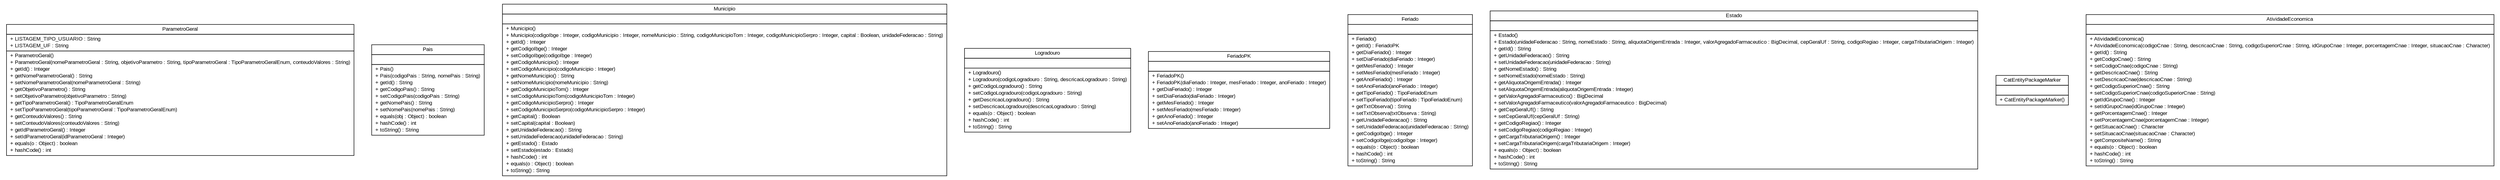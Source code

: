 #!/usr/local/bin/dot
#
# Class diagram 
# Generated by UMLGraph version R5_6 (http://www.umlgraph.org/)
#

digraph G {
	edge [fontname="arial",fontsize=10,labelfontname="arial",labelfontsize=10];
	node [fontname="arial",fontsize=10,shape=plaintext];
	nodesep=0.25;
	ranksep=0.5;
	// br.gov.to.sefaz.par.gestao.persistence.entity.ParametroGeral
	c372 [label=<<table title="br.gov.to.sefaz.par.gestao.persistence.entity.ParametroGeral" border="0" cellborder="1" cellspacing="0" cellpadding="2" port="p" href="./ParametroGeral.html">
		<tr><td><table border="0" cellspacing="0" cellpadding="1">
<tr><td align="center" balign="center"> ParametroGeral </td></tr>
		</table></td></tr>
		<tr><td><table border="0" cellspacing="0" cellpadding="1">
<tr><td align="left" balign="left"> + LISTAGEM_TIPO_USUARIO : String </td></tr>
<tr><td align="left" balign="left"> + LISTAGEM_UF : String </td></tr>
		</table></td></tr>
		<tr><td><table border="0" cellspacing="0" cellpadding="1">
<tr><td align="left" balign="left"> + ParametroGeral() </td></tr>
<tr><td align="left" balign="left"> + ParametroGeral(nomeParametroGeral : String, objetivoParametro : String, tipoParametroGeral : TipoParametroGeralEnum, conteudoValores : String) </td></tr>
<tr><td align="left" balign="left"> + getId() : Integer </td></tr>
<tr><td align="left" balign="left"> + getNomeParametroGeral() : String </td></tr>
<tr><td align="left" balign="left"> + setNomeParametroGeral(nomeParametroGeral : String) </td></tr>
<tr><td align="left" balign="left"> + getObjetivoParametro() : String </td></tr>
<tr><td align="left" balign="left"> + setObjetivoParametro(objetivoParametro : String) </td></tr>
<tr><td align="left" balign="left"> + getTipoParametroGeral() : TipoParametroGeralEnum </td></tr>
<tr><td align="left" balign="left"> + setTipoParametroGeral(tipoParametroGeral : TipoParametroGeralEnum) </td></tr>
<tr><td align="left" balign="left"> + getConteudoValores() : String </td></tr>
<tr><td align="left" balign="left"> + setConteudoValores(conteudoValores : String) </td></tr>
<tr><td align="left" balign="left"> + getIdParametroGeral() : Integer </td></tr>
<tr><td align="left" balign="left"> + setIdParametroGeral(idParametroGeral : Integer) </td></tr>
<tr><td align="left" balign="left"> + equals(o : Object) : boolean </td></tr>
<tr><td align="left" balign="left"> + hashCode() : int </td></tr>
		</table></td></tr>
		</table>>, URL="./ParametroGeral.html", fontname="arial", fontcolor="black", fontsize=10.0];
	// br.gov.to.sefaz.par.gestao.persistence.entity.Pais
	c373 [label=<<table title="br.gov.to.sefaz.par.gestao.persistence.entity.Pais" border="0" cellborder="1" cellspacing="0" cellpadding="2" port="p" href="./Pais.html">
		<tr><td><table border="0" cellspacing="0" cellpadding="1">
<tr><td align="center" balign="center"> Pais </td></tr>
		</table></td></tr>
		<tr><td><table border="0" cellspacing="0" cellpadding="1">
<tr><td align="left" balign="left">  </td></tr>
		</table></td></tr>
		<tr><td><table border="0" cellspacing="0" cellpadding="1">
<tr><td align="left" balign="left"> + Pais() </td></tr>
<tr><td align="left" balign="left"> + Pais(codigoPais : String, nomePais : String) </td></tr>
<tr><td align="left" balign="left"> + getId() : String </td></tr>
<tr><td align="left" balign="left"> + getCodigoPais() : String </td></tr>
<tr><td align="left" balign="left"> + setCodigoPais(codigoPais : String) </td></tr>
<tr><td align="left" balign="left"> + getNomePais() : String </td></tr>
<tr><td align="left" balign="left"> + setNomePais(nomePais : String) </td></tr>
<tr><td align="left" balign="left"> + equals(obj : Object) : boolean </td></tr>
<tr><td align="left" balign="left"> + hashCode() : int </td></tr>
<tr><td align="left" balign="left"> + toString() : String </td></tr>
		</table></td></tr>
		</table>>, URL="./Pais.html", fontname="arial", fontcolor="black", fontsize=10.0];
	// br.gov.to.sefaz.par.gestao.persistence.entity.Municipio
	c374 [label=<<table title="br.gov.to.sefaz.par.gestao.persistence.entity.Municipio" border="0" cellborder="1" cellspacing="0" cellpadding="2" port="p" href="./Municipio.html">
		<tr><td><table border="0" cellspacing="0" cellpadding="1">
<tr><td align="center" balign="center"> Municipio </td></tr>
		</table></td></tr>
		<tr><td><table border="0" cellspacing="0" cellpadding="1">
<tr><td align="left" balign="left">  </td></tr>
		</table></td></tr>
		<tr><td><table border="0" cellspacing="0" cellpadding="1">
<tr><td align="left" balign="left"> + Municipio() </td></tr>
<tr><td align="left" balign="left"> + Municipio(codigoIbge : Integer, codigoMunicipio : Integer, nomeMunicipio : String, codigoMunicipioTom : Integer, codigoMunicipioSerpro : Integer, capital : Boolean, unidadeFederacao : String) </td></tr>
<tr><td align="left" balign="left"> + getId() : Integer </td></tr>
<tr><td align="left" balign="left"> + getCodigoIbge() : Integer </td></tr>
<tr><td align="left" balign="left"> + setCodigoIbge(codigoIbge : Integer) </td></tr>
<tr><td align="left" balign="left"> + getCodigoMunicipio() : Integer </td></tr>
<tr><td align="left" balign="left"> + setCodigoMunicipio(codigoMunicipio : Integer) </td></tr>
<tr><td align="left" balign="left"> + getNomeMunicipio() : String </td></tr>
<tr><td align="left" balign="left"> + setNomeMunicipio(nomeMunicipio : String) </td></tr>
<tr><td align="left" balign="left"> + getCodigoMunicipioTom() : Integer </td></tr>
<tr><td align="left" balign="left"> + setCodigoMunicipioTom(codigoMunicipioTom : Integer) </td></tr>
<tr><td align="left" balign="left"> + getCodigoMunicipioSerpro() : Integer </td></tr>
<tr><td align="left" balign="left"> + setCodigoMunicipioSerpro(codigoMunicipioSerpro : Integer) </td></tr>
<tr><td align="left" balign="left"> + getCapital() : Boolean </td></tr>
<tr><td align="left" balign="left"> + setCapital(capital : Boolean) </td></tr>
<tr><td align="left" balign="left"> + getUnidadeFederacao() : String </td></tr>
<tr><td align="left" balign="left"> + setUnidadeFederacao(unidadeFederacao : String) </td></tr>
<tr><td align="left" balign="left"> + getEstado() : Estado </td></tr>
<tr><td align="left" balign="left"> + setEstado(estado : Estado) </td></tr>
<tr><td align="left" balign="left"> + hashCode() : int </td></tr>
<tr><td align="left" balign="left"> + equals(o : Object) : boolean </td></tr>
<tr><td align="left" balign="left"> + toString() : String </td></tr>
		</table></td></tr>
		</table>>, URL="./Municipio.html", fontname="arial", fontcolor="black", fontsize=10.0];
	// br.gov.to.sefaz.par.gestao.persistence.entity.Logradouro
	c375 [label=<<table title="br.gov.to.sefaz.par.gestao.persistence.entity.Logradouro" border="0" cellborder="1" cellspacing="0" cellpadding="2" port="p" href="./Logradouro.html">
		<tr><td><table border="0" cellspacing="0" cellpadding="1">
<tr><td align="center" balign="center"> Logradouro </td></tr>
		</table></td></tr>
		<tr><td><table border="0" cellspacing="0" cellpadding="1">
<tr><td align="left" balign="left">  </td></tr>
		</table></td></tr>
		<tr><td><table border="0" cellspacing="0" cellpadding="1">
<tr><td align="left" balign="left"> + Logradouro() </td></tr>
<tr><td align="left" balign="left"> + Logradouro(codigoLogradouro : String, descricaoLogradouro : String) </td></tr>
<tr><td align="left" balign="left"> + getCodigoLogradouro() : String </td></tr>
<tr><td align="left" balign="left"> + setCodigoLogradouro(codigoLogradouro : String) </td></tr>
<tr><td align="left" balign="left"> + getDescricaoLogradouro() : String </td></tr>
<tr><td align="left" balign="left"> + setDescricaoLogradouro(descricaoLogradouro : String) </td></tr>
<tr><td align="left" balign="left"> + equals(o : Object) : boolean </td></tr>
<tr><td align="left" balign="left"> + hashCode() : int </td></tr>
<tr><td align="left" balign="left"> + toString() : String </td></tr>
		</table></td></tr>
		</table>>, URL="./Logradouro.html", fontname="arial", fontcolor="black", fontsize=10.0];
	// br.gov.to.sefaz.par.gestao.persistence.entity.FeriadoPK
	c376 [label=<<table title="br.gov.to.sefaz.par.gestao.persistence.entity.FeriadoPK" border="0" cellborder="1" cellspacing="0" cellpadding="2" port="p" href="./FeriadoPK.html">
		<tr><td><table border="0" cellspacing="0" cellpadding="1">
<tr><td align="center" balign="center"> FeriadoPK </td></tr>
		</table></td></tr>
		<tr><td><table border="0" cellspacing="0" cellpadding="1">
<tr><td align="left" balign="left">  </td></tr>
		</table></td></tr>
		<tr><td><table border="0" cellspacing="0" cellpadding="1">
<tr><td align="left" balign="left"> + FeriadoPK() </td></tr>
<tr><td align="left" balign="left"> + FeriadoPK(diaFeriado : Integer, mesFeriado : Integer, anoFeriado : Integer) </td></tr>
<tr><td align="left" balign="left"> + getDiaFeriado() : Integer </td></tr>
<tr><td align="left" balign="left"> + setDiaFeriado(diaFeriado : Integer) </td></tr>
<tr><td align="left" balign="left"> + getMesFeriado() : Integer </td></tr>
<tr><td align="left" balign="left"> + setMesFeriado(mesFeriado : Integer) </td></tr>
<tr><td align="left" balign="left"> + getAnoFeriado() : Integer </td></tr>
<tr><td align="left" balign="left"> + setAnoFeriado(anoFeriado : Integer) </td></tr>
		</table></td></tr>
		</table>>, URL="./FeriadoPK.html", fontname="arial", fontcolor="black", fontsize=10.0];
	// br.gov.to.sefaz.par.gestao.persistence.entity.Feriado
	c377 [label=<<table title="br.gov.to.sefaz.par.gestao.persistence.entity.Feriado" border="0" cellborder="1" cellspacing="0" cellpadding="2" port="p" href="./Feriado.html">
		<tr><td><table border="0" cellspacing="0" cellpadding="1">
<tr><td align="center" balign="center"> Feriado </td></tr>
		</table></td></tr>
		<tr><td><table border="0" cellspacing="0" cellpadding="1">
<tr><td align="left" balign="left">  </td></tr>
		</table></td></tr>
		<tr><td><table border="0" cellspacing="0" cellpadding="1">
<tr><td align="left" balign="left"> + Feriado() </td></tr>
<tr><td align="left" balign="left"> + getId() : FeriadoPK </td></tr>
<tr><td align="left" balign="left"> + getDiaFeriado() : Integer </td></tr>
<tr><td align="left" balign="left"> + setDiaFeriado(diaFeriado : Integer) </td></tr>
<tr><td align="left" balign="left"> + getMesFeriado() : Integer </td></tr>
<tr><td align="left" balign="left"> + setMesFeriado(mesFeriado : Integer) </td></tr>
<tr><td align="left" balign="left"> + getAnoFeriado() : Integer </td></tr>
<tr><td align="left" balign="left"> + setAnoFeriado(anoFeriado : Integer) </td></tr>
<tr><td align="left" balign="left"> + getTipoFeriado() : TipoFeriadoEnum </td></tr>
<tr><td align="left" balign="left"> + setTipoFeriado(tipoFeriado : TipoFeriadoEnum) </td></tr>
<tr><td align="left" balign="left"> + getTxtObserva() : String </td></tr>
<tr><td align="left" balign="left"> + setTxtObserva(txtObserva : String) </td></tr>
<tr><td align="left" balign="left"> + getUnidadeFederacao() : String </td></tr>
<tr><td align="left" balign="left"> + setUnidadeFederacao(unidadeFederacao : String) </td></tr>
<tr><td align="left" balign="left"> + getCodigoIbge() : Integer </td></tr>
<tr><td align="left" balign="left"> + setCodigoIbge(codigoIbge : Integer) </td></tr>
<tr><td align="left" balign="left"> + equals(o : Object) : boolean </td></tr>
<tr><td align="left" balign="left"> + hashCode() : int </td></tr>
<tr><td align="left" balign="left"> + toString() : String </td></tr>
		</table></td></tr>
		</table>>, URL="./Feriado.html", fontname="arial", fontcolor="black", fontsize=10.0];
	// br.gov.to.sefaz.par.gestao.persistence.entity.Estado
	c378 [label=<<table title="br.gov.to.sefaz.par.gestao.persistence.entity.Estado" border="0" cellborder="1" cellspacing="0" cellpadding="2" port="p" href="./Estado.html">
		<tr><td><table border="0" cellspacing="0" cellpadding="1">
<tr><td align="center" balign="center"> Estado </td></tr>
		</table></td></tr>
		<tr><td><table border="0" cellspacing="0" cellpadding="1">
<tr><td align="left" balign="left">  </td></tr>
		</table></td></tr>
		<tr><td><table border="0" cellspacing="0" cellpadding="1">
<tr><td align="left" balign="left"> + Estado() </td></tr>
<tr><td align="left" balign="left"> + Estado(unidadeFederacao : String, nomeEstado : String, aliquotaOrigemEntrada : Integer, valorAgregadoFarmaceutico : BigDecimal, cepGeralUf : String, codigoRegiao : Integer, cargaTributariaOrigem : Integer) </td></tr>
<tr><td align="left" balign="left"> + getId() : String </td></tr>
<tr><td align="left" balign="left"> + getUnidadeFederacao() : String </td></tr>
<tr><td align="left" balign="left"> + setUnidadeFederacao(unidadeFederacao : String) </td></tr>
<tr><td align="left" balign="left"> + getNomeEstado() : String </td></tr>
<tr><td align="left" balign="left"> + setNomeEstado(nomeEstado : String) </td></tr>
<tr><td align="left" balign="left"> + getAliquotaOrigemEntrada() : Integer </td></tr>
<tr><td align="left" balign="left"> + setAliquotaOrigemEntrada(aliquotaOrigemEntrada : Integer) </td></tr>
<tr><td align="left" balign="left"> + getValorAgregadoFarmaceutico() : BigDecimal </td></tr>
<tr><td align="left" balign="left"> + setValorAgregadoFarmaceutico(valorAgregadoFarmaceutico : BigDecimal) </td></tr>
<tr><td align="left" balign="left"> + getCepGeralUf() : String </td></tr>
<tr><td align="left" balign="left"> + setCepGeralUf(cepGeralUf : String) </td></tr>
<tr><td align="left" balign="left"> + getCodigoRegiao() : Integer </td></tr>
<tr><td align="left" balign="left"> + setCodigoRegiao(codigoRegiao : Integer) </td></tr>
<tr><td align="left" balign="left"> + getCargaTributariaOrigem() : Integer </td></tr>
<tr><td align="left" balign="left"> + setCargaTributariaOrigem(cargaTributariaOrigem : Integer) </td></tr>
<tr><td align="left" balign="left"> + equals(o : Object) : boolean </td></tr>
<tr><td align="left" balign="left"> + hashCode() : int </td></tr>
<tr><td align="left" balign="left"> + toString() : String </td></tr>
		</table></td></tr>
		</table>>, URL="./Estado.html", fontname="arial", fontcolor="black", fontsize=10.0];
	// br.gov.to.sefaz.par.gestao.persistence.entity.CatEntityPackageMarker
	c379 [label=<<table title="br.gov.to.sefaz.par.gestao.persistence.entity.CatEntityPackageMarker" border="0" cellborder="1" cellspacing="0" cellpadding="2" port="p" href="./CatEntityPackageMarker.html">
		<tr><td><table border="0" cellspacing="0" cellpadding="1">
<tr><td align="center" balign="center"> CatEntityPackageMarker </td></tr>
		</table></td></tr>
		<tr><td><table border="0" cellspacing="0" cellpadding="1">
<tr><td align="left" balign="left">  </td></tr>
		</table></td></tr>
		<tr><td><table border="0" cellspacing="0" cellpadding="1">
<tr><td align="left" balign="left"> + CatEntityPackageMarker() </td></tr>
		</table></td></tr>
		</table>>, URL="./CatEntityPackageMarker.html", fontname="arial", fontcolor="black", fontsize=10.0];
	// br.gov.to.sefaz.par.gestao.persistence.entity.AtividadeEconomica
	c380 [label=<<table title="br.gov.to.sefaz.par.gestao.persistence.entity.AtividadeEconomica" border="0" cellborder="1" cellspacing="0" cellpadding="2" port="p" href="./AtividadeEconomica.html">
		<tr><td><table border="0" cellspacing="0" cellpadding="1">
<tr><td align="center" balign="center"> AtividadeEconomica </td></tr>
		</table></td></tr>
		<tr><td><table border="0" cellspacing="0" cellpadding="1">
<tr><td align="left" balign="left">  </td></tr>
		</table></td></tr>
		<tr><td><table border="0" cellspacing="0" cellpadding="1">
<tr><td align="left" balign="left"> + AtividadeEconomica() </td></tr>
<tr><td align="left" balign="left"> + AtividadeEconomica(codigoCnae : String, descricaoCnae : String, codigoSuperiorCnae : String, idGrupoCnae : Integer, porcentagemCnae : Integer, situacaoCnae : Character) </td></tr>
<tr><td align="left" balign="left"> + getId() : String </td></tr>
<tr><td align="left" balign="left"> + getCodigoCnae() : String </td></tr>
<tr><td align="left" balign="left"> + setCodigoCnae(codigoCnae : String) </td></tr>
<tr><td align="left" balign="left"> + getDescricaoCnae() : String </td></tr>
<tr><td align="left" balign="left"> + setDescricaoCnae(descricaoCnae : String) </td></tr>
<tr><td align="left" balign="left"> + getCodigoSuperiorCnae() : String </td></tr>
<tr><td align="left" balign="left"> + setCodigoSuperiorCnae(codigoSuperiorCnae : String) </td></tr>
<tr><td align="left" balign="left"> + getIdGrupoCnae() : Integer </td></tr>
<tr><td align="left" balign="left"> + setIdGrupoCnae(idGrupoCnae : Integer) </td></tr>
<tr><td align="left" balign="left"> + getPorcentagemCnae() : Integer </td></tr>
<tr><td align="left" balign="left"> + setPorcentagemCnae(porcentagemCnae : Integer) </td></tr>
<tr><td align="left" balign="left"> + getSituacaoCnae() : Character </td></tr>
<tr><td align="left" balign="left"> + setSituacaoCnae(situacaoCnae : Character) </td></tr>
<tr><td align="left" balign="left"> + getCompositeName() : String </td></tr>
<tr><td align="left" balign="left"> + equals(o : Object) : boolean </td></tr>
<tr><td align="left" balign="left"> + hashCode() : int </td></tr>
<tr><td align="left" balign="left"> + toString() : String </td></tr>
		</table></td></tr>
		</table>>, URL="./AtividadeEconomica.html", fontname="arial", fontcolor="black", fontsize=10.0];
}

